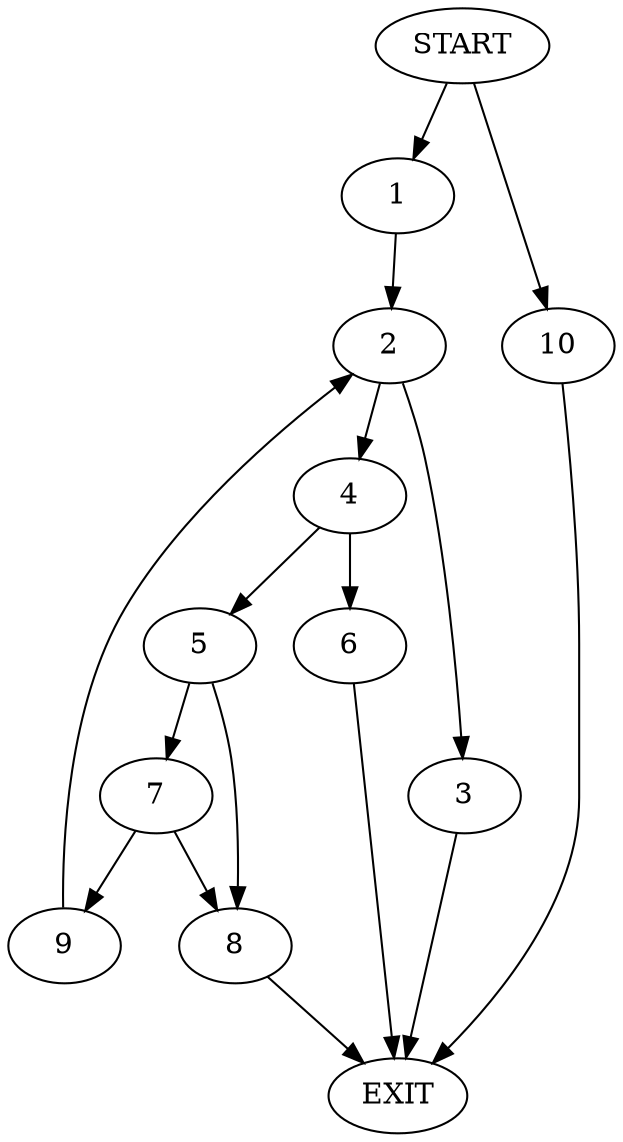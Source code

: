 digraph {
0 [label="START"]
11 [label="EXIT"]
0 -> 1
1 -> 2
2 -> 3
2 -> 4
3 -> 11
4 -> 5
4 -> 6
5 -> 7
5 -> 8
6 -> 11
7 -> 9
7 -> 8
8 -> 11
9 -> 2
0 -> 10
10 -> 11
}

